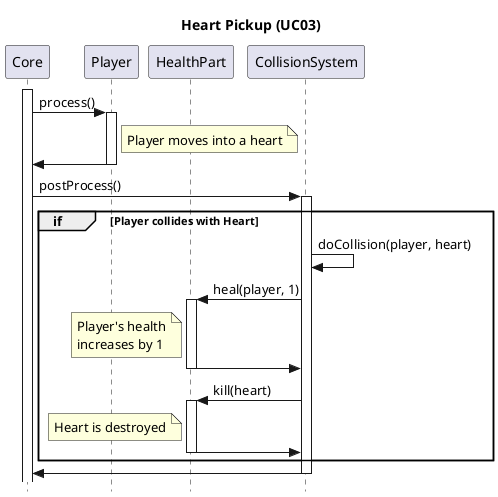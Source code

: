 @startuml Heart Pickup
title Heart Pickup (UC03)
skinparam style strictuml

participant Core
participant Player
participant HealthPart
participant CollisionSystem

activate Core

Core -> Player: process()
activate Player
note right of Player: Player moves into a heart
Player -> Core
deactivate Player
Core -> CollisionSystem: postProcess()
activate CollisionSystem

group if [Player collides with Heart]
	CollisionSystem -> CollisionSystem: doCollision(player, heart)
	CollisionSystem -> HealthPart: heal(player, 1)
	activate HealthPart
	note left of HealthPart
	Player's health
	increases by 1
	end note
	HealthPart -> CollisionSystem
	deactivate HealthPart

	CollisionSystem -> HealthPart: kill(heart)
	activate HealthPart
	note left of HealthPart
	Heart is destroyed
	end note
	HealthPart -> CollisionSystem
	deactivate HealthPart
end
CollisionSystem -> Core
deactivate CollisionSystem

@enduml